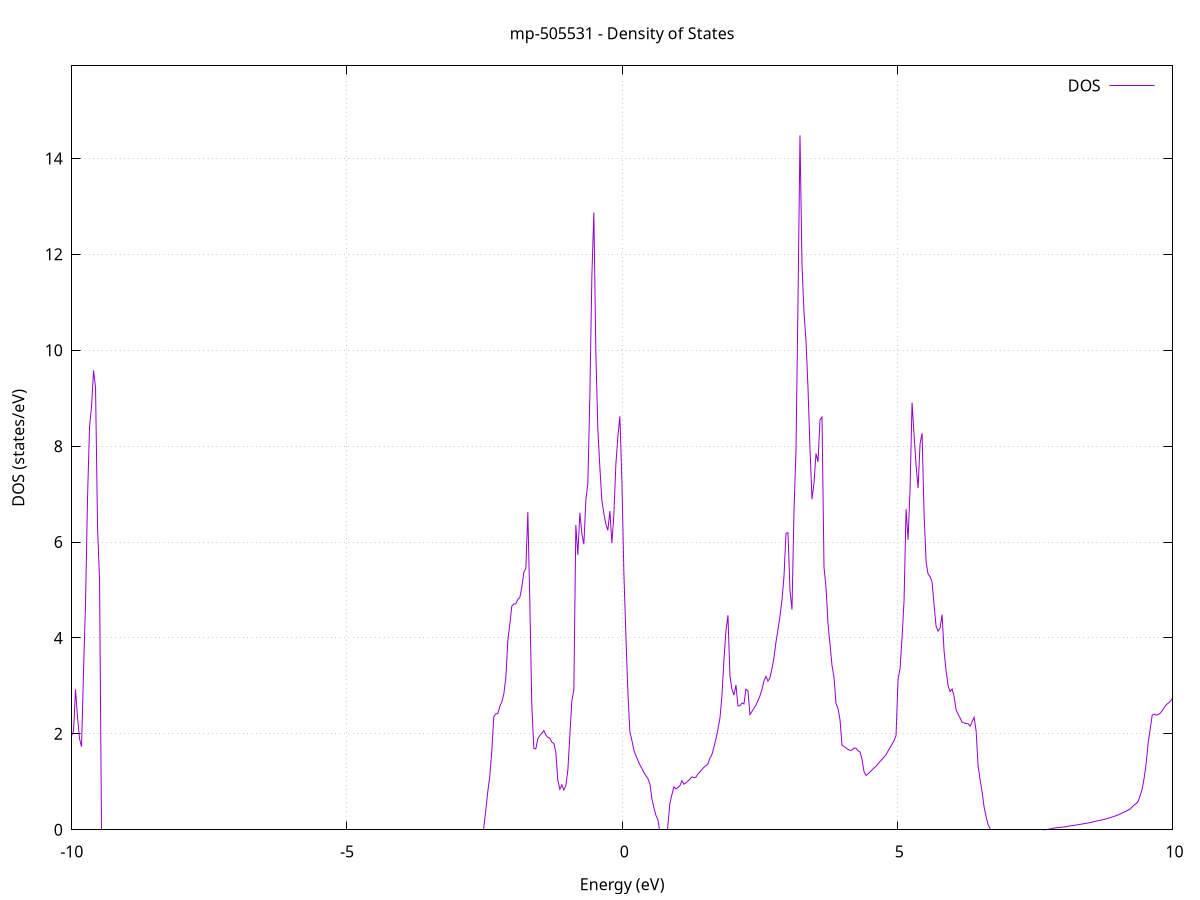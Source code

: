 set title 'mp-505531 - Density of States'
set xlabel 'Energy (eV)'
set ylabel 'DOS (states/eV)'
set grid
set xrange [-10:10]
set yrange [0:15.930]
set xzeroaxis lt -1
set terminal png size 800,600
set output 'mp-505531_dos_gnuplot.png'
plot '-' using 1:2 with lines title 'DOS'
-52.331400 0.000000
-52.295000 0.000000
-52.258700 0.000000
-52.222300 0.000000
-52.185900 0.000000
-52.149600 0.000000
-52.113200 0.000000
-52.076900 0.000000
-52.040500 0.000000
-52.004100 0.000000
-51.967800 0.000000
-51.931400 0.000000
-51.895000 0.000000
-51.858700 0.000000
-51.822300 0.000000
-51.785900 0.000000
-51.749600 0.000000
-51.713200 0.000000
-51.676900 0.000000
-51.640500 0.000000
-51.604100 0.000000
-51.567800 0.000000
-51.531400 0.000000
-51.495000 0.000000
-51.458700 0.000000
-51.422300 0.000000
-51.386000 0.000000
-51.349600 0.000000
-51.313200 0.000000
-51.276900 0.000000
-51.240500 0.000000
-51.204100 0.000000
-51.167800 0.000000
-51.131400 0.000000
-51.095000 0.000000
-51.058700 0.000000
-51.022300 0.000000
-50.986000 0.000000
-50.949600 0.000000
-50.913200 0.000000
-50.876900 0.000000
-50.840500 0.000000
-50.804100 0.000000
-50.767800 0.000000
-50.731400 0.000000
-50.695100 0.000000
-50.658700 0.000000
-50.622300 0.000000
-50.586000 0.000000
-50.549600 0.000000
-50.513200 0.000000
-50.476900 0.000000
-50.440500 0.000000
-50.404100 0.000000
-50.367800 0.000000
-50.331400 0.000000
-50.295100 0.000000
-50.258700 0.000000
-50.222300 0.000000
-50.186000 0.000000
-50.149600 0.000000
-50.113200 0.000000
-50.076900 0.000000
-50.040500 0.000000
-50.004200 0.000000
-49.967800 0.000000
-49.931400 0.000000
-49.895100 0.000000
-49.858700 0.000000
-49.822300 0.000000
-49.786000 0.000000
-49.749600 0.000000
-49.713200 0.000000
-49.676900 0.000000
-49.640500 0.000000
-49.604200 0.000000
-49.567800 0.000000
-49.531400 0.000000
-49.495100 0.000000
-49.458700 0.000000
-49.422300 0.000000
-49.386000 0.000000
-49.349600 0.000000
-49.313300 0.000000
-49.276900 0.000000
-49.240500 0.000000
-49.204200 0.000000
-49.167800 0.000000
-49.131400 0.000000
-49.095100 0.000000
-49.058700 0.000000
-49.022300 24.943500
-48.986000 40.347100
-48.949600 25.785500
-48.913300 30.804500
-48.876900 25.917700
-48.840500 26.593300
-48.804200 43.594700
-48.767800 0.000000
-48.731400 0.000000
-48.695100 0.000000
-48.658700 0.000000
-48.622400 0.000000
-48.586000 0.000000
-48.549600 103.339100
-48.513300 0.000000
-48.476900 0.000000
-48.440500 0.000000
-48.404200 0.000000
-48.367800 0.000000
-48.331400 0.000000
-48.295100 0.000000
-48.258700 0.000000
-48.222400 0.000000
-48.186000 0.000000
-48.149600 0.000000
-48.113300 0.000000
-48.076900 0.000000
-48.040500 0.000000
-48.004200 0.000000
-47.967800 0.000000
-47.931500 0.000000
-47.895100 0.000000
-47.858700 0.000000
-47.822400 0.000000
-47.786000 0.000000
-47.749600 0.000000
-47.713300 0.000000
-47.676900 0.000000
-47.640500 0.000000
-47.604200 0.000000
-47.567800 0.000000
-47.531500 0.000000
-47.495100 0.000000
-47.458700 0.000000
-47.422400 0.000000
-47.386000 0.000000
-47.349600 0.000000
-47.313300 0.000000
-47.276900 0.000000
-47.240600 0.000000
-47.204200 0.000000
-47.167800 0.000000
-47.131500 0.000000
-47.095100 0.000000
-47.058700 0.000000
-47.022400 0.000000
-46.986000 0.000000
-46.949600 0.000000
-46.913300 0.000000
-46.876900 0.000000
-46.840600 0.000000
-46.804200 0.000000
-46.767800 0.000000
-46.731500 0.000000
-46.695100 0.000000
-46.658700 0.000000
-46.622400 0.000000
-46.586000 0.000000
-46.549700 0.000000
-46.513300 0.000000
-46.476900 0.000000
-46.440600 0.000000
-46.404200 0.000000
-46.367800 0.000000
-46.331500 0.000000
-46.295100 0.000000
-46.258700 0.000000
-46.222400 0.000000
-46.186000 0.000000
-46.149700 0.000000
-46.113300 0.000000
-46.076900 0.000000
-46.040600 0.000000
-46.004200 0.000000
-45.967800 0.000000
-45.931500 0.000000
-45.895100 0.000000
-45.858800 0.000000
-45.822400 0.000000
-45.786000 0.000000
-45.749700 0.000000
-45.713300 0.000000
-45.676900 0.000000
-45.640600 0.000000
-45.604200 0.000000
-45.567800 0.000000
-45.531500 0.000000
-45.495100 0.000000
-45.458800 0.000000
-45.422400 0.000000
-45.386000 0.000000
-45.349700 0.000000
-45.313300 0.000000
-45.276900 0.000000
-45.240600 0.000000
-45.204200 0.000000
-45.167900 0.000000
-45.131500 0.000000
-45.095100 0.000000
-45.058800 0.000000
-45.022400 0.000000
-44.986000 0.000000
-44.949700 0.000000
-44.913300 0.000000
-44.876900 0.000000
-44.840600 0.000000
-44.804200 0.000000
-44.767900 0.000000
-44.731500 0.000000
-44.695100 0.000000
-44.658800 0.000000
-44.622400 0.000000
-44.586000 0.000000
-44.549700 0.000000
-44.513300 0.000000
-44.477000 0.000000
-44.440600 0.000000
-44.404200 0.000000
-44.367900 0.000000
-44.331500 0.000000
-44.295100 0.000000
-44.258800 0.000000
-44.222400 0.000000
-44.186000 0.000000
-44.149700 0.000000
-44.113300 0.000000
-44.077000 0.000000
-44.040600 0.000000
-44.004200 0.000000
-43.967900 0.000000
-43.931500 0.000000
-43.895100 0.000000
-43.858800 0.000000
-43.822400 0.000000
-43.786100 0.000000
-43.749700 0.000000
-43.713300 0.000000
-43.677000 0.000000
-43.640600 0.000000
-43.604200 0.000000
-43.567900 0.000000
-43.531500 0.000000
-43.495100 0.000000
-43.458800 0.000000
-43.422400 0.000000
-43.386100 0.000000
-43.349700 0.000000
-43.313300 0.000000
-43.277000 0.000000
-43.240600 0.000000
-43.204200 0.000000
-43.167900 0.000000
-43.131500 0.000000
-43.095200 0.000000
-43.058800 0.000000
-43.022400 0.000000
-42.986100 0.000000
-42.949700 0.000000
-42.913300 0.000000
-42.877000 0.000000
-42.840600 0.000000
-42.804200 0.000000
-42.767900 0.000000
-42.731500 0.000000
-42.695200 0.000000
-42.658800 0.000000
-42.622400 0.000000
-42.586100 0.000000
-42.549700 0.000000
-42.513300 0.000000
-42.477000 0.000000
-42.440600 0.000000
-42.404300 0.000000
-42.367900 0.000000
-42.331500 0.000000
-42.295200 0.000000
-42.258800 0.000000
-42.222400 0.000000
-42.186100 0.000000
-42.149700 0.000000
-42.113300 0.000000
-42.077000 0.000000
-42.040600 0.000000
-42.004300 0.000000
-41.967900 0.000000
-41.931500 0.000000
-41.895200 0.000000
-41.858800 0.000000
-41.822400 0.000000
-41.786100 0.000000
-41.749700 0.000000
-41.713400 0.000000
-41.677000 0.000000
-41.640600 0.000000
-41.604300 0.000000
-41.567900 0.000000
-41.531500 0.000000
-41.495200 0.000000
-41.458800 0.000000
-41.422400 0.000000
-41.386100 0.000000
-41.349700 0.000000
-41.313400 0.000000
-41.277000 0.000000
-41.240600 0.000000
-41.204300 0.000000
-41.167900 0.000000
-41.131500 0.000000
-41.095200 0.000000
-41.058800 0.000000
-41.022500 0.000000
-40.986100 0.000000
-40.949700 0.000000
-40.913400 0.000000
-40.877000 0.000000
-40.840600 0.000000
-40.804300 0.000000
-40.767900 0.000000
-40.731500 0.000000
-40.695200 0.000000
-40.658800 0.000000
-40.622500 0.000000
-40.586100 0.000000
-40.549700 0.000000
-40.513400 0.000000
-40.477000 0.000000
-40.440600 0.000000
-40.404300 0.000000
-40.367900 0.000000
-40.331600 0.000000
-40.295200 0.000000
-40.258800 0.000000
-40.222500 0.000000
-40.186100 0.000000
-40.149700 0.000000
-40.113400 0.000000
-40.077000 0.000000
-40.040600 0.000000
-40.004300 0.000000
-39.967900 0.000000
-39.931600 0.000000
-39.895200 0.000000
-39.858800 0.000000
-39.822500 0.000000
-39.786100 0.000000
-39.749700 0.000000
-39.713400 0.000000
-39.677000 0.000000
-39.640700 0.000000
-39.604300 0.000000
-39.567900 0.000000
-39.531600 0.000000
-39.495200 0.000000
-39.458800 0.000000
-39.422500 0.000000
-39.386100 0.000000
-39.349700 0.000000
-39.313400 0.000000
-39.277000 0.000000
-39.240700 0.000000
-39.204300 0.000000
-39.167900 0.000000
-39.131600 0.000000
-39.095200 0.000000
-39.058800 0.000000
-39.022500 0.000000
-38.986100 0.000000
-38.949800 0.000000
-38.913400 0.000000
-38.877000 0.000000
-38.840700 0.000000
-38.804300 0.000000
-38.767900 0.000000
-38.731600 0.000000
-38.695200 0.000000
-38.658800 0.000000
-38.622500 0.000000
-38.586100 0.000000
-38.549800 0.000000
-38.513400 0.000000
-38.477000 0.000000
-38.440700 0.000000
-38.404300 0.000000
-38.367900 0.000000
-38.331600 0.000000
-38.295200 0.000000
-38.258900 0.000000
-38.222500 0.000000
-38.186100 0.000000
-38.149800 0.000000
-38.113400 0.000000
-38.077000 0.000000
-38.040700 0.000000
-38.004300 0.000000
-37.967900 0.000000
-37.931600 0.000000
-37.895200 0.000000
-37.858900 0.000000
-37.822500 0.000000
-37.786100 0.000000
-37.749800 0.000000
-37.713400 0.000000
-37.677000 0.000000
-37.640700 0.000000
-37.604300 0.000000
-37.568000 0.000000
-37.531600 0.000000
-37.495200 0.000000
-37.458900 0.000000
-37.422500 0.000000
-37.386100 0.000000
-37.349800 0.000000
-37.313400 0.000000
-37.277000 0.000000
-37.240700 0.000000
-37.204300 0.000000
-37.168000 0.000000
-37.131600 0.000000
-37.095200 0.000000
-37.058900 0.000000
-37.022500 0.000000
-36.986100 0.000000
-36.949800 0.000000
-36.913400 0.000000
-36.877100 0.000000
-36.840700 0.000000
-36.804300 0.000000
-36.768000 0.000000
-36.731600 0.000000
-36.695200 0.000000
-36.658900 0.000000
-36.622500 0.000000
-36.586100 0.000000
-36.549800 0.000000
-36.513400 0.000000
-36.477100 0.000000
-36.440700 0.000000
-36.404300 0.000000
-36.368000 0.000000
-36.331600 0.000000
-36.295200 0.000000
-36.258900 0.000000
-36.222500 0.000000
-36.186200 0.000000
-36.149800 0.000000
-36.113400 0.000000
-36.077100 0.000000
-36.040700 0.000000
-36.004300 0.000000
-35.968000 0.000000
-35.931600 0.000000
-35.895200 0.000000
-35.858900 0.000000
-35.822500 0.000000
-35.786200 0.000000
-35.749800 0.000000
-35.713400 0.000000
-35.677100 0.000000
-35.640700 0.000000
-35.604300 0.000000
-35.568000 0.000000
-35.531600 0.000000
-35.495300 0.000000
-35.458900 0.000000
-35.422500 0.000000
-35.386200 0.000000
-35.349800 0.000000
-35.313400 0.000000
-35.277100 0.000000
-35.240700 0.000000
-35.204300 0.000000
-35.168000 0.000000
-35.131600 0.000000
-35.095300 0.000000
-35.058900 0.000000
-35.022500 0.000000
-34.986200 0.000000
-34.949800 0.000000
-34.913400 0.000000
-34.877100 0.000000
-34.840700 0.000000
-34.804400 0.000000
-34.768000 0.000000
-34.731600 0.000000
-34.695300 0.000000
-34.658900 0.000000
-34.622500 0.000000
-34.586200 0.000000
-34.549800 0.000000
-34.513400 0.000000
-34.477100 0.000000
-34.440700 0.000000
-34.404400 0.000000
-34.368000 0.000000
-34.331600 0.000000
-34.295300 0.000000
-34.258900 0.000000
-34.222500 0.000000
-34.186200 0.000000
-34.149800 0.000000
-34.113500 0.000000
-34.077100 0.000000
-34.040700 0.000000
-34.004400 0.000000
-33.968000 0.000000
-33.931600 0.000000
-33.895300 0.000000
-33.858900 0.000000
-33.822500 0.000000
-33.786200 0.000000
-33.749800 0.000000
-33.713500 0.000000
-33.677100 0.000000
-33.640700 0.000000
-33.604400 0.000000
-33.568000 0.000000
-33.531600 0.000000
-33.495300 0.000000
-33.458900 0.000000
-33.422600 0.000000
-33.386200 0.000000
-33.349800 0.000000
-33.313500 0.000000
-33.277100 0.000000
-33.240700 0.000000
-33.204400 0.000000
-33.168000 0.000000
-33.131600 0.000000
-33.095300 0.000000
-33.058900 0.000000
-33.022600 0.000000
-32.986200 0.000000
-32.949800 0.000000
-32.913500 0.000000
-32.877100 0.000000
-32.840700 0.000000
-32.804400 0.000000
-32.768000 0.000000
-32.731700 0.000000
-32.695300 0.000000
-32.658900 0.000000
-32.622600 0.000000
-32.586200 0.000000
-32.549800 0.000000
-32.513500 0.000000
-32.477100 0.000000
-32.440700 0.000000
-32.404400 0.000000
-32.368000 0.000000
-32.331700 0.000000
-32.295300 0.000000
-32.258900 0.000000
-32.222600 0.000000
-32.186200 0.000000
-32.149800 0.000000
-32.113500 0.000000
-32.077100 0.000000
-32.040800 0.000000
-32.004400 0.000000
-31.968000 0.000000
-31.931700 0.000000
-31.895300 0.000000
-31.858900 0.000000
-31.822600 0.000000
-31.786200 0.000000
-31.749800 0.000000
-31.713500 0.000000
-31.677100 0.000000
-31.640800 0.000000
-31.604400 0.000000
-31.568000 0.000000
-31.531700 0.000000
-31.495300 0.000000
-31.458900 0.000000
-31.422600 0.000000
-31.386200 0.000000
-31.349900 0.000000
-31.313500 0.000000
-31.277100 0.000000
-31.240800 0.000000
-31.204400 0.000000
-31.168000 0.000000
-31.131700 0.000000
-31.095300 0.000000
-31.058900 0.000000
-31.022600 0.000000
-30.986200 0.000000
-30.949900 0.000000
-30.913500 0.000000
-30.877100 0.000000
-30.840800 0.000000
-30.804400 0.000000
-30.768000 0.000000
-30.731700 0.000000
-30.695300 0.000000
-30.659000 0.000000
-30.622600 0.000000
-30.586200 0.000000
-30.549900 0.000000
-30.513500 0.000000
-30.477100 0.000000
-30.440800 0.000000
-30.404400 0.000000
-30.368000 0.000000
-30.331700 0.000000
-30.295300 0.000000
-30.259000 0.000000
-30.222600 0.000000
-30.186200 0.000000
-30.149900 0.000000
-30.113500 0.000000
-30.077100 0.000000
-30.040800 0.000000
-30.004400 0.000000
-29.968100 0.000000
-29.931700 0.000000
-29.895300 0.000000
-29.859000 0.000000
-29.822600 0.000000
-29.786200 0.000000
-29.749900 0.000000
-29.713500 0.000000
-29.677100 0.000000
-29.640800 0.000000
-29.604400 0.000000
-29.568100 0.000000
-29.531700 0.000000
-29.495300 0.000000
-29.459000 0.000000
-29.422600 0.000000
-29.386200 0.000000
-29.349900 0.000000
-29.313500 0.000000
-29.277200 0.000000
-29.240800 0.000000
-29.204400 0.000000
-29.168100 0.000000
-29.131700 0.000000
-29.095300 0.000000
-29.059000 0.000000
-29.022600 0.000000
-28.986200 0.000000
-28.949900 0.000000
-28.913500 0.000000
-28.877200 0.000000
-28.840800 0.000000
-28.804400 0.000000
-28.768100 0.000000
-28.731700 0.000000
-28.695300 0.000000
-28.659000 0.000000
-28.622600 0.000000
-28.586300 0.000000
-28.549900 0.000000
-28.513500 0.000000
-28.477200 0.000000
-28.440800 0.000000
-28.404400 0.000000
-28.368100 0.000000
-28.331700 0.000000
-28.295300 0.000000
-28.259000 0.000000
-28.222600 0.000000
-28.186300 0.000000
-28.149900 0.000000
-28.113500 0.000000
-28.077200 0.000000
-28.040800 0.000000
-28.004400 0.000000
-27.968100 0.000000
-27.931700 0.000000
-27.895400 0.000000
-27.859000 0.000000
-27.822600 0.000000
-27.786300 0.000000
-27.749900 0.000000
-27.713500 0.000000
-27.677200 0.000000
-27.640800 0.000000
-27.604400 0.000000
-27.568100 0.000000
-27.531700 0.000000
-27.495400 0.000000
-27.459000 0.000000
-27.422600 0.000000
-27.386300 0.000000
-27.349900 0.000000
-27.313500 0.000000
-27.277200 0.000000
-27.240800 0.000000
-27.204500 0.000000
-27.168100 0.000000
-27.131700 0.000000
-27.095400 0.000000
-27.059000 0.000000
-27.022600 0.000000
-26.986300 0.000000
-26.949900 0.000000
-26.913500 0.000000
-26.877200 0.000000
-26.840800 0.000000
-26.804500 0.000000
-26.768100 0.000000
-26.731700 0.000000
-26.695400 0.000000
-26.659000 0.000000
-26.622600 0.000000
-26.586300 0.000000
-26.549900 0.000000
-26.513600 0.000000
-26.477200 0.000000
-26.440800 0.000000
-26.404500 0.000000
-26.368100 0.000000
-26.331700 0.000000
-26.295400 0.000000
-26.259000 0.000000
-26.222600 0.000000
-26.186300 0.000000
-26.149900 0.000000
-26.113600 0.000000
-26.077200 0.000000
-26.040800 0.000000
-26.004500 0.000000
-25.968100 0.000000
-25.931700 0.000000
-25.895400 0.000000
-25.859000 0.000000
-25.822700 0.000000
-25.786300 0.000000
-25.749900 0.000000
-25.713600 0.000000
-25.677200 0.000000
-25.640800 0.000000
-25.604500 0.000000
-25.568100 0.000000
-25.531700 0.000000
-25.495400 0.000000
-25.459000 0.000000
-25.422700 0.000000
-25.386300 0.000000
-25.349900 0.000000
-25.313600 0.000000
-25.277200 0.000000
-25.240800 0.000000
-25.204500 0.000000
-25.168100 0.000000
-25.131800 0.000000
-25.095400 0.000000
-25.059000 0.000000
-25.022700 0.000000
-24.986300 0.000000
-24.949900 0.000000
-24.913600 0.000000
-24.877200 0.000000
-24.840800 0.000000
-24.804500 0.000000
-24.768100 0.000000
-24.731800 0.000000
-24.695400 0.000000
-24.659000 0.000000
-24.622700 0.000000
-24.586300 0.000000
-24.549900 0.000000
-24.513600 0.000000
-24.477200 0.000000
-24.440900 0.000000
-24.404500 0.000000
-24.368100 0.000000
-24.331800 0.000000
-24.295400 0.000000
-24.259000 0.000000
-24.222700 0.000000
-24.186300 0.000000
-24.149900 0.000000
-24.113600 0.000000
-24.077200 0.000000
-24.040900 0.000000
-24.004500 0.000000
-23.968100 0.000000
-23.931800 0.000000
-23.895400 0.000000
-23.859000 0.000000
-23.822700 0.000000
-23.786300 0.000000
-23.750000 0.000000
-23.713600 0.000000
-23.677200 0.000000
-23.640900 0.000000
-23.604500 0.000000
-23.568100 0.000000
-23.531800 0.000000
-23.495400 0.000000
-23.459000 0.000000
-23.422700 0.000000
-23.386300 0.000000
-23.350000 0.000000
-23.313600 0.000000
-23.277200 0.000000
-23.240900 0.000000
-23.204500 0.000000
-23.168100 0.000000
-23.131800 0.000000
-23.095400 0.000000
-23.059100 0.000000
-23.022700 0.000000
-22.986300 0.000000
-22.950000 0.000000
-22.913600 0.000000
-22.877200 0.000000
-22.840900 0.000000
-22.804500 0.000000
-22.768100 0.000000
-22.731800 0.000000
-22.695400 0.000000
-22.659100 0.000000
-22.622700 0.000000
-22.586300 0.000000
-22.550000 0.000000
-22.513600 0.000000
-22.477200 0.000000
-22.440900 0.000000
-22.404500 0.000000
-22.368200 0.000000
-22.331800 0.000000
-22.295400 0.000000
-22.259100 0.000000
-22.222700 0.000000
-22.186300 0.000000
-22.150000 0.000000
-22.113600 0.000000
-22.077200 0.000000
-22.040900 0.000000
-22.004500 0.000000
-21.968200 0.000000
-21.931800 0.000000
-21.895400 0.000000
-21.859100 0.000000
-21.822700 0.000000
-21.786300 0.000000
-21.750000 0.000000
-21.713600 0.000000
-21.677300 0.000000
-21.640900 0.000000
-21.604500 0.000000
-21.568200 0.000000
-21.531800 0.000000
-21.495400 0.000000
-21.459100 0.000000
-21.422700 0.000000
-21.386300 0.000000
-21.350000 0.000000
-21.313600 0.000000
-21.277300 0.000000
-21.240900 0.000000
-21.204500 0.000000
-21.168200 0.000000
-21.131800 0.000000
-21.095400 0.000000
-21.059100 0.000000
-21.022700 0.000000
-20.986400 0.000000
-20.950000 0.000000
-20.913600 0.000000
-20.877300 0.000000
-20.840900 0.000000
-20.804500 0.000000
-20.768200 0.000000
-20.731800 0.000000
-20.695400 0.000000
-20.659100 0.000000
-20.622700 0.000000
-20.586400 0.000000
-20.550000 0.000000
-20.513600 0.000000
-20.477300 0.000000
-20.440900 0.000000
-20.404500 0.000000
-20.368200 0.000000
-20.331800 0.000000
-20.295500 0.000000
-20.259100 0.000000
-20.222700 0.000000
-20.186400 0.000000
-20.150000 0.000000
-20.113600 0.000000
-20.077300 0.000000
-20.040900 0.000000
-20.004500 0.000000
-19.968200 0.000000
-19.931800 0.000000
-19.895500 0.000000
-19.859100 0.000000
-19.822700 0.000000
-19.786400 0.000000
-19.750000 0.000000
-19.713600 0.000000
-19.677300 0.000000
-19.640900 0.000000
-19.604600 0.000000
-19.568200 0.000000
-19.531800 0.000000
-19.495500 0.000000
-19.459100 0.000000
-19.422700 0.000000
-19.386400 0.000000
-19.350000 0.000000
-19.313600 0.000000
-19.277300 0.000000
-19.240900 0.000000
-19.204600 0.000000
-19.168200 0.000000
-19.131800 0.000000
-19.095500 0.000000
-19.059100 0.000000
-19.022700 0.000000
-18.986400 0.000000
-18.950000 0.000000
-18.913700 0.000000
-18.877300 0.000000
-18.840900 0.000000
-18.804600 0.000000
-18.768200 0.000000
-18.731800 0.000000
-18.695500 0.000000
-18.659100 0.000000
-18.622700 0.000000
-18.586400 0.000000
-18.550000 0.000000
-18.513700 0.000000
-18.477300 0.000000
-18.440900 0.000000
-18.404600 0.000000
-18.368200 0.000000
-18.331800 0.000000
-18.295500 0.000000
-18.259100 0.000000
-18.222800 0.000000
-18.186400 0.000000
-18.150000 0.000000
-18.113700 0.000000
-18.077300 0.000000
-18.040900 0.000000
-18.004600 0.000000
-17.968200 0.000000
-17.931800 0.000000
-17.895500 0.000000
-17.859100 0.000000
-17.822800 0.000000
-17.786400 0.000000
-17.750000 0.000000
-17.713700 0.000000
-17.677300 0.000000
-17.640900 0.000000
-17.604600 0.000000
-17.568200 0.000000
-17.531900 0.000000
-17.495500 0.000000
-17.459100 0.000000
-17.422800 0.000000
-17.386400 0.000000
-17.350000 0.000000
-17.313700 0.000000
-17.277300 0.000000
-17.240900 0.000000
-17.204600 0.000000
-17.168200 0.000000
-17.131900 0.000000
-17.095500 0.000000
-17.059100 0.000000
-17.022800 0.000000
-16.986400 0.000000
-16.950000 0.000000
-16.913700 0.000000
-16.877300 0.000000
-16.841000 0.000000
-16.804600 0.000000
-16.768200 0.000000
-16.731900 0.000000
-16.695500 0.000000
-16.659100 0.000000
-16.622800 0.000000
-16.586400 0.000000
-16.550000 0.000000
-16.513700 0.000000
-16.477300 0.000000
-16.441000 0.000000
-16.404600 0.000000
-16.368200 0.000000
-16.331900 0.000000
-16.295500 0.000000
-16.259100 0.000000
-16.222800 0.000000
-16.186400 0.000000
-16.150100 0.000000
-16.113700 0.000000
-16.077300 0.000000
-16.041000 0.000000
-16.004600 0.000000
-15.968200 0.000000
-15.931900 0.000000
-15.895500 0.000000
-15.859100 0.000000
-15.822800 0.000000
-15.786400 0.000000
-15.750100 0.000000
-15.713700 0.000000
-15.677300 0.000000
-15.641000 0.000000
-15.604600 0.000000
-15.568200 0.000000
-15.531900 0.000000
-15.495500 0.000000
-15.459200 0.000000
-15.422800 0.000000
-15.386400 0.000000
-15.350100 0.000000
-15.313700 0.000000
-15.277300 0.000000
-15.241000 0.000000
-15.204600 0.000000
-15.168200 0.000000
-15.131900 0.000000
-15.095500 0.000000
-15.059200 0.000000
-15.022800 0.000000
-14.986400 0.000000
-14.950100 0.000000
-14.913700 0.000000
-14.877300 0.000000
-14.841000 0.000000
-14.804600 0.000000
-14.768300 0.000000
-14.731900 0.000000
-14.695500 0.000000
-14.659200 0.000000
-14.622800 0.000000
-14.586400 0.000000
-14.550100 0.000000
-14.513700 0.000000
-14.477300 0.000000
-14.441000 0.000000
-14.404600 0.000000
-14.368300 0.000000
-14.331900 0.000000
-14.295500 0.000000
-14.259200 0.000000
-14.222800 0.000000
-14.186400 0.000000
-14.150100 0.000000
-14.113700 0.000000
-14.077400 0.000000
-14.041000 0.000000
-14.004600 0.000000
-13.968300 0.000000
-13.931900 0.000000
-13.895500 0.000000
-13.859200 0.000000
-13.822800 0.000000
-13.786400 0.000000
-13.750100 0.000000
-13.713700 0.000000
-13.677400 0.000000
-13.641000 0.000000
-13.604600 0.000000
-13.568300 0.000000
-13.531900 0.000000
-13.495500 0.000000
-13.459200 0.000000
-13.422800 0.000000
-13.386500 0.000000
-13.350100 0.000000
-13.313700 0.000000
-13.277400 0.000000
-13.241000 0.000000
-13.204600 0.000000
-13.168300 0.000000
-13.131900 0.000000
-13.095500 0.000000
-13.059200 0.000000
-13.022800 0.000000
-12.986500 0.000000
-12.950100 0.000000
-12.913700 0.000000
-12.877400 0.000000
-12.841000 0.000000
-12.804600 0.000000
-12.768300 0.000000
-12.731900 0.000000
-12.695600 0.000000
-12.659200 0.000000
-12.622800 0.000000
-12.586500 0.000000
-12.550100 0.000000
-12.513700 0.000000
-12.477400 0.000000
-12.441000 0.000000
-12.404600 0.000000
-12.368300 0.000000
-12.331900 0.000000
-12.295600 0.000000
-12.259200 0.000000
-12.222800 0.000000
-12.186500 0.000000
-12.150100 0.000000
-12.113700 0.000000
-12.077400 0.000000
-12.041000 0.000000
-12.004700 0.000000
-11.968300 0.000000
-11.931900 0.000000
-11.895600 0.000000
-11.859200 0.000000
-11.822800 0.000000
-11.786500 0.000000
-11.750100 0.000000
-11.713700 0.000000
-11.677400 0.000000
-11.641000 0.000000
-11.604700 0.000000
-11.568300 0.000000
-11.531900 0.000000
-11.495600 0.000000
-11.459200 0.000000
-11.422800 0.000000
-11.386500 0.000000
-11.350100 0.000000
-11.313800 0.000000
-11.277400 0.000000
-11.241000 0.000000
-11.204700 0.000000
-11.168300 0.000000
-11.131900 0.000000
-11.095600 0.000000
-11.059200 0.000000
-11.022800 0.000000
-10.986500 0.000000
-10.950100 0.000000
-10.913800 0.272000
-10.877400 0.439600
-10.841000 0.645400
-10.804700 0.834300
-10.768300 1.054500
-10.731900 1.093300
-10.695600 1.079000
-10.659200 1.112400
-10.622900 1.147600
-10.586500 1.158600
-10.550100 1.182800
-10.513800 1.214700
-10.477400 1.237900
-10.441000 1.270900
-10.404700 1.305100
-10.368300 1.340200
-10.331900 1.374500
-10.295600 1.416500
-10.259200 1.463300
-10.222900 1.513000
-10.186500 1.568700
-10.150100 1.627800
-10.113800 1.688300
-10.077400 1.765400
-10.041000 1.858000
-10.004700 1.959900
-9.968300 2.057000
-9.932000 2.927200
-9.895600 2.347200
-9.859200 1.898200
-9.822900 1.733700
-9.786500 3.314900
-9.750100 4.747000
-9.713800 6.933100
-9.677400 8.407300
-9.641000 8.823700
-9.604700 9.578600
-9.568300 9.217700
-9.532000 6.308300
-9.495600 5.210100
-9.459200 0.000000
-9.422900 0.000000
-9.386500 0.000000
-9.350100 0.000000
-9.313800 0.000000
-9.277400 0.000000
-9.241100 0.000000
-9.204700 0.000000
-9.168300 0.000000
-9.132000 0.000000
-9.095600 0.000000
-9.059200 0.000000
-9.022900 0.000000
-8.986500 0.000000
-8.950100 0.000000
-8.913800 0.000000
-8.877400 0.000000
-8.841100 0.000000
-8.804700 0.000000
-8.768300 0.000000
-8.732000 0.000000
-8.695600 0.000000
-8.659200 0.000000
-8.622900 0.000000
-8.586500 0.000000
-8.550200 0.000000
-8.513800 0.000000
-8.477400 0.000000
-8.441100 0.000000
-8.404700 0.000000
-8.368300 0.000000
-8.332000 0.000000
-8.295600 0.000000
-8.259200 0.000000
-8.222900 0.000000
-8.186500 0.000000
-8.150200 0.000000
-8.113800 0.000000
-8.077400 0.000000
-8.041100 0.000000
-8.004700 0.000000
-7.968300 0.000000
-7.932000 0.000000
-7.895600 0.000000
-7.859300 0.000000
-7.822900 0.000000
-7.786500 0.000000
-7.750200 0.000000
-7.713800 0.000000
-7.677400 0.000000
-7.641100 0.000000
-7.604700 0.000000
-7.568300 0.000000
-7.532000 0.000000
-7.495600 0.000000
-7.459300 0.000000
-7.422900 0.000000
-7.386500 0.000000
-7.350200 0.000000
-7.313800 0.000000
-7.277400 0.000000
-7.241100 0.000000
-7.204700 0.000000
-7.168400 0.000000
-7.132000 0.000000
-7.095600 0.000000
-7.059300 0.000000
-7.022900 0.000000
-6.986500 0.000000
-6.950200 0.000000
-6.913800 0.000000
-6.877400 0.000000
-6.841100 0.000000
-6.804700 0.000000
-6.768400 0.000000
-6.732000 0.000000
-6.695600 0.000000
-6.659300 0.000000
-6.622900 0.000000
-6.586500 0.000000
-6.550200 0.000000
-6.513800 0.000000
-6.477500 0.000000
-6.441100 0.000000
-6.404700 0.000000
-6.368400 0.000000
-6.332000 0.000000
-6.295600 0.000000
-6.259300 0.000000
-6.222900 0.000000
-6.186500 0.000000
-6.150200 0.000000
-6.113800 0.000000
-6.077500 0.000000
-6.041100 0.000000
-6.004700 0.000000
-5.968400 0.000000
-5.932000 0.000000
-5.895600 0.000000
-5.859300 0.000000
-5.822900 0.000000
-5.786600 0.000000
-5.750200 0.000000
-5.713800 0.000000
-5.677500 0.000000
-5.641100 0.000000
-5.604700 0.000000
-5.568400 0.000000
-5.532000 0.000000
-5.495600 0.000000
-5.459300 0.000000
-5.422900 0.000000
-5.386600 0.000000
-5.350200 0.000000
-5.313800 0.000000
-5.277500 0.000000
-5.241100 0.000000
-5.204700 0.000000
-5.168400 0.000000
-5.132000 0.000000
-5.095700 0.000000
-5.059300 0.000000
-5.022900 0.000000
-4.986600 0.000000
-4.950200 0.000000
-4.913800 0.000000
-4.877500 0.000000
-4.841100 0.000000
-4.804700 0.000000
-4.768400 0.000000
-4.732000 0.000000
-4.695700 0.000000
-4.659300 0.000000
-4.622900 0.000000
-4.586600 0.000000
-4.550200 0.000000
-4.513800 0.000000
-4.477500 0.000000
-4.441100 0.000000
-4.404800 0.000000
-4.368400 0.000000
-4.332000 0.000000
-4.295700 0.000000
-4.259300 0.000000
-4.222900 0.000000
-4.186600 0.000000
-4.150200 0.000000
-4.113800 0.000000
-4.077500 0.000000
-4.041100 0.000000
-4.004800 0.000000
-3.968400 0.000000
-3.932000 0.000000
-3.895700 0.000000
-3.859300 0.000000
-3.822900 0.000000
-3.786600 0.000000
-3.750200 0.000000
-3.713900 0.000000
-3.677500 0.000000
-3.641100 0.000000
-3.604800 0.000000
-3.568400 0.000000
-3.532000 0.000000
-3.495700 0.000000
-3.459300 0.000000
-3.422900 0.000000
-3.386600 0.000000
-3.350200 0.000000
-3.313900 0.000000
-3.277500 0.000000
-3.241100 0.000000
-3.204800 0.000000
-3.168400 0.000000
-3.132000 0.000000
-3.095700 0.000000
-3.059300 0.000000
-3.023000 0.000000
-2.986600 0.000000
-2.950200 0.000000
-2.913900 0.000000
-2.877500 0.000000
-2.841100 0.000000
-2.804800 0.000000
-2.768400 0.000000
-2.732000 0.000000
-2.695700 0.000000
-2.659300 0.000000
-2.623000 0.000000
-2.586600 0.000000
-2.550200 0.000000
-2.513900 0.000000
-2.477500 0.404000
-2.441100 0.795300
-2.404800 1.121800
-2.368400 1.643300
-2.332100 2.358200
-2.295700 2.417600
-2.259300 2.420800
-2.223000 2.572600
-2.186600 2.666400
-2.150200 2.828100
-2.113900 3.169200
-2.077500 3.939500
-2.041100 4.287400
-2.004800 4.662600
-1.968400 4.708600
-1.932100 4.711000
-1.895700 4.802700
-1.859300 4.843800
-1.823000 5.057900
-1.786600 5.369000
-1.750200 5.449200
-1.713900 6.623900
-1.677500 4.755000
-1.641200 2.573800
-1.604800 1.699800
-1.568400 1.686400
-1.532100 1.900900
-1.495700 1.966800
-1.459300 2.012900
-1.423000 2.068200
-1.386600 1.974000
-1.350200 1.928100
-1.313900 1.909000
-1.277500 1.828200
-1.241200 1.799400
-1.204800 1.616800
-1.168400 1.030500
-1.132100 0.845200
-1.095700 0.937700
-1.059300 0.826800
-1.023000 0.921400
-0.986600 1.242100
-0.950300 1.965600
-0.913900 2.683800
-0.877500 2.926500
-0.841200 6.354700
-0.804800 5.732200
-0.768400 6.608900
-0.732100 6.176200
-0.695700 5.953600
-0.659300 6.878600
-0.623000 7.223300
-0.586600 9.062200
-0.550300 11.538000
-0.513900 12.870800
-0.477500 9.937700
-0.441200 8.340300
-0.404800 7.558900
-0.368400 6.871200
-0.332100 6.596000
-0.295700 6.371100
-0.259400 6.244400
-0.223000 6.648000
-0.186600 5.979300
-0.150300 6.571300
-0.113900 7.626700
-0.077500 8.197600
-0.041200 8.622300
-0.004800 7.290100
0.031600 5.352600
0.067900 4.056200
0.104300 2.866400
0.140600 2.038800
0.177000 1.863200
0.213400 1.658100
0.249700 1.547100
0.286100 1.449500
0.322500 1.351800
0.358800 1.277700
0.395200 1.192600
0.431500 1.123900
0.467900 1.069900
0.504300 0.950500
0.540600 0.649100
0.577000 0.461000
0.613400 0.301000
0.649700 0.212900
0.686100 0.000000
0.722500 0.000000
0.758800 0.000000
0.795200 0.000000
0.831500 0.000000
0.867900 0.559000
0.904300 0.732800
0.940600 0.895700
0.977000 0.852000
1.013400 0.879100
1.049700 0.919700
1.086100 1.024000
1.122400 0.951100
1.158800 0.976500
1.195200 1.016400
1.231500 1.056300
1.267900 1.102300
1.304300 1.089000
1.340600 1.097500
1.377000 1.164000
1.413400 1.210100
1.449700 1.259500
1.486100 1.303500
1.522400 1.336400
1.558800 1.371500
1.595200 1.494000
1.631500 1.569300
1.667900 1.724200
1.704300 1.897700
1.740600 2.094600
1.777000 2.327700
1.813300 2.789300
1.849700 3.544300
1.886100 4.147000
1.922400 4.473100
1.958800 3.212300
1.995200 2.931500
2.031500 2.807500
2.067900 3.018800
2.104300 2.583700
2.140600 2.586700
2.177000 2.642700
2.213300 2.625500
2.249700 2.930800
2.286100 2.896600
2.322400 2.402400
2.358800 2.467200
2.395200 2.531300
2.431500 2.600600
2.467900 2.696200
2.504200 2.792900
2.540600 2.927700
2.577000 3.103300
2.613300 3.199700
2.649700 3.099100
2.686100 3.173000
2.722400 3.359300
2.758800 3.589800
2.795200 3.914200
2.831500 4.176700
2.867900 4.450800
2.904200 4.792400
2.940600 5.280700
2.977000 6.181700
3.013300 6.197100
3.049700 4.986900
3.086100 4.591600
3.122400 6.646700
3.158800 7.907800
3.195100 10.998500
3.231500 14.481900
3.267900 11.791600
3.304200 10.795000
3.340600 10.194100
3.377000 9.218500
3.413300 7.949300
3.449700 6.893400
3.486100 7.228000
3.522400 7.847500
3.558800 7.672900
3.595100 8.547700
3.631500 8.605600
3.667900 5.472300
3.704200 5.058500
3.740600 4.292200
3.777000 3.868000
3.813300 3.424500
3.849700 3.180000
3.886000 2.635100
3.922400 2.531000
3.958800 2.295200
3.995100 1.760000
4.031500 1.739100
4.067900 1.706600
4.104200 1.675200
4.140600 1.654300
4.177000 1.661500
4.213300 1.706900
4.249700 1.698000
4.286000 1.647500
4.322400 1.622200
4.358800 1.472500
4.395100 1.212000
4.431500 1.132300
4.467900 1.168500
4.504200 1.207100
4.540600 1.247400
4.576900 1.287900
4.613300 1.326000
4.649700 1.376200
4.686000 1.423500
4.722400 1.470400
4.758800 1.516700
4.795100 1.566000
4.831500 1.641900
4.867900 1.715200
4.904200 1.786600
4.940600 1.858800
4.976900 1.968000
5.013300 3.138200
5.049700 3.364300
5.086000 4.004000
5.122400 4.778200
5.158800 6.685800
5.195100 6.047600
5.231500 7.108500
5.267800 8.907100
5.304200 8.230600
5.340600 7.602200
5.376900 7.125700
5.413300 8.050400
5.449700 8.268600
5.486000 6.590400
5.522400 5.595200
5.558800 5.334000
5.595100 5.278900
5.631500 5.164500
5.667800 4.687700
5.704200 4.245800
5.740600 4.143400
5.776900 4.211400
5.813300 4.486500
5.849700 3.722400
5.886000 3.317000
5.922400 3.003600
5.958700 2.882500
5.995100 2.936500
6.031500 2.779700
6.067800 2.502200
6.104200 2.412600
6.140600 2.331900
6.176900 2.244200
6.213300 2.229100
6.249700 2.214200
6.286000 2.211500
6.322400 2.160600
6.358700 2.251400
6.395100 2.346800
6.431500 2.062400
6.467800 1.336400
6.504200 1.044300
6.540600 0.789500
6.576900 0.474700
6.613300 0.267000
6.649600 0.109800
6.686000 0.000000
6.722400 0.000000
6.758700 0.000000
6.795100 0.000000
6.831500 0.000000
6.867800 0.000000
6.904200 0.000000
6.940600 0.000000
6.976900 0.000000
7.013300 0.000000
7.049600 0.000000
7.086000 0.000000
7.122400 0.000000
7.158700 0.000000
7.195100 0.000000
7.231500 0.000000
7.267800 0.000000
7.304200 0.000000
7.340500 0.000000
7.376900 0.000000
7.413300 0.000000
7.449600 0.000000
7.486000 0.000000
7.522400 0.000000
7.558700 0.000000
7.595100 0.000000
7.631500 0.000000
7.667800 0.000500
7.704200 0.003400
7.740500 0.008900
7.776900 0.016900
7.813300 0.027400
7.849600 0.036200
7.886000 0.042300
7.922400 0.045800
7.958700 0.049100
7.995100 0.053900
8.031400 0.060200
8.067800 0.067300
8.104200 0.074800
8.140500 0.082200
8.176900 0.088200
8.213300 0.093300
8.249600 0.099300
8.286000 0.106200
8.322400 0.113600
8.358700 0.120400
8.395100 0.127400
8.431400 0.134400
8.467800 0.141800
8.504200 0.150200
8.540500 0.159700
8.576900 0.169900
8.613300 0.179800
8.649600 0.189200
8.686000 0.198200
8.722300 0.207200
8.758700 0.216500
8.795100 0.228000
8.831400 0.240500
8.867800 0.252800
8.904200 0.266400
8.940500 0.280100
8.976900 0.294500
9.013300 0.310900
9.049600 0.329600
9.086000 0.349500
9.122300 0.369100
9.158700 0.388400
9.195100 0.409600
9.231400 0.434600
9.267800 0.474400
9.304200 0.518400
9.340500 0.547700
9.376900 0.596900
9.413200 0.717600
9.449600 0.850200
9.486000 1.084200
9.522300 1.388100
9.558700 1.819700
9.595100 2.101100
9.631400 2.392200
9.667800 2.410900
9.704200 2.390000
9.740500 2.403400
9.776900 2.432200
9.813200 2.486300
9.849600 2.548100
9.886000 2.607700
9.922300 2.640600
9.958700 2.674300
9.995100 2.734200
10.031400 2.808600
10.067800 2.860200
10.104100 2.847200
10.140500 2.618800
10.176900 2.519700
10.213200 2.435300
10.249600 2.385600
10.286000 2.340100
10.322300 2.364300
10.358700 2.181800
10.395100 2.108500
10.431400 2.023200
10.467800 1.995900
10.504100 1.988100
10.540500 2.004100
10.576900 2.164500
10.613200 2.200300
10.649600 2.267500
10.686000 2.229000
10.722300 2.208000
10.758700 2.231900
10.795000 2.067400
10.831400 2.116500
10.867800 2.200000
10.904100 2.302600
10.940500 2.328200
10.976900 2.259100
11.013200 2.063200
11.049600 1.923200
11.086000 2.039500
11.122300 2.351000
11.158700 2.315600
11.195000 2.312500
11.231400 2.674800
11.267800 2.491200
11.304100 2.527600
11.340500 3.040200
11.376900 3.375600
11.413200 3.411500
11.449600 3.568700
11.485900 3.705000
11.522300 3.845500
11.558700 3.938200
11.595000 4.045700
11.631400 4.271700
11.667800 4.724600
11.704100 4.255600
11.740500 4.250400
11.776900 4.062700
11.813200 3.721500
11.849600 4.063000
11.885900 4.777200
11.922300 5.034300
11.958700 4.361600
11.995000 4.013300
12.031400 3.500600
12.067800 3.471800
12.104100 3.386400
12.140500 3.251100
12.176800 2.984100
12.213200 2.836000
12.249600 2.725700
12.285900 2.397400
12.322300 2.096300
12.358700 2.017400
12.395000 1.975800
12.431400 2.238100
12.467800 2.589600
12.504100 2.705000
12.540500 2.918800
12.576800 3.132400
12.613200 3.274400
12.649600 3.461500
12.685900 3.477500
12.722300 3.265900
12.758700 2.872600
12.795000 2.953600
12.831400 3.110500
12.867700 3.101500
12.904100 2.993200
12.940500 3.068700
12.976800 3.127100
13.013200 2.853800
13.049600 2.493600
13.085900 2.362600
13.122300 2.347100
13.158700 2.227300
13.195000 2.209700
13.231400 2.447800
13.267700 2.775600
13.304100 2.897400
13.340500 3.033800
13.376800 3.187500
13.413200 3.371700
13.449600 3.226300
13.485900 3.027000
13.522300 3.116900
13.558600 3.245800
13.595000 3.442200
13.631400 3.510300
13.667700 3.374900
13.704100 3.157300
13.740500 3.012700
13.776800 2.915900
13.813200 2.797300
13.849600 2.773600
13.885900 2.838800
13.922300 2.994900
13.958600 3.136100
13.995000 3.306000
14.031400 3.452100
14.067700 3.579800
14.104100 3.387600
14.140500 3.469700
14.176800 3.041600
14.213200 2.995900
14.249500 2.675800
14.285900 2.571800
14.322300 2.523200
14.358600 2.495800
14.395000 2.278100
14.431400 2.135500
14.467700 1.986400
14.504100 1.875600
14.540500 1.792000
14.576800 1.697000
14.613200 1.589900
14.649500 1.516700
14.685900 1.454400
14.722300 1.404000
14.758600 1.333800
14.795000 1.229600
14.831400 1.173100
14.867700 1.120600
14.904100 1.070800
14.940400 1.025600
14.976800 0.978500
15.013200 0.906400
15.049500 0.864900
15.085900 0.828100
15.122300 0.793200
15.158600 0.757700
15.195000 0.724500
15.231400 0.694500
15.267700 0.666500
15.304100 0.639500
15.340400 0.613600
15.376800 0.591500
15.413200 0.572600
15.449500 0.557400
15.485900 0.537400
15.522300 0.518900
15.558600 0.502300
15.595000 0.486000
15.631300 0.469200
15.667700 0.451700
15.704100 0.433900
15.740400 0.425200
15.776800 0.425300
15.813200 0.385600
15.849500 0.363000
15.885900 0.344000
15.922300 0.326300
15.958600 0.309000
15.995000 0.294200
16.031300 0.279400
16.067700 0.264800
16.104100 0.252300
16.140400 0.239000
16.176800 0.224500
16.213200 0.210700
16.249500 0.199200
16.285900 0.185600
16.322200 0.172500
16.358600 0.160400
16.395000 0.153300
16.431300 0.145900
16.467700 0.135200
16.504100 0.122700
16.540400 0.102600
16.576800 0.084600
16.613200 0.068100
16.649500 0.055100
16.685900 0.040000
16.722200 0.031000
16.758600 0.019800
16.795000 0.014500
16.831300 0.007400
16.867700 0.005800
16.904100 0.004300
16.940400 0.002900
16.976800 0.001700
17.013100 0.000800
17.049500 0.000200
17.085900 0.000000
17.122200 0.000000
17.158600 0.000000
17.195000 0.000000
17.231300 0.000000
17.267700 0.000000
17.304100 0.000000
17.340400 0.000000
17.376800 0.000000
17.413100 0.000000
17.449500 0.000000
17.485900 0.000000
17.522200 0.000000
17.558600 0.000000
17.595000 0.000000
17.631300 0.000000
17.667700 0.000000
17.704000 0.000000
17.740400 0.000000
17.776800 0.000000
17.813100 0.000000
17.849500 0.000000
17.885900 0.000000
17.922200 0.000000
17.958600 0.000000
17.995000 0.000000
18.031300 0.000000
18.067700 0.000000
18.104000 0.000000
18.140400 0.000000
18.176800 0.000000
18.213100 0.000000
18.249500 0.000000
18.285900 0.000000
18.322200 0.000000
18.358600 0.000000
18.394900 0.000000
18.431300 0.000000
18.467700 0.000000
18.504000 0.000000
18.540400 0.000000
18.576800 0.000000
18.613100 0.000000
18.649500 0.000000
18.685900 0.000000
18.722200 0.000000
18.758600 0.000000
18.794900 0.000000
18.831300 0.000000
18.867700 0.000000
18.904000 0.000000
18.940400 0.000000
18.976800 0.000000
19.013100 0.000000
19.049500 0.000000
19.085800 0.000000
19.122200 0.000000
19.158600 0.000000
19.194900 0.000000
19.231300 0.000000
19.267700 0.000000
19.304000 0.000000
19.340400 0.000000
19.376800 0.000000
19.413100 0.000000
19.449500 0.000000
19.485800 0.000000
19.522200 0.000000
19.558600 0.000000
19.594900 0.000000
19.631300 0.000000
19.667700 0.000000
19.704000 0.000000
19.740400 0.000000
19.776700 0.000000
19.813100 0.000000
19.849500 0.000000
19.885800 0.000000
19.922200 0.000000
19.958600 0.000000
19.994900 0.000000
20.031300 0.000000
20.067700 0.000000
20.104000 0.000000
20.140400 0.000000
20.176700 0.000000
20.213100 0.000000
20.249500 0.000000
20.285800 0.000000
20.322200 0.000000
20.358600 0.000000
20.394900 0.000000
e
